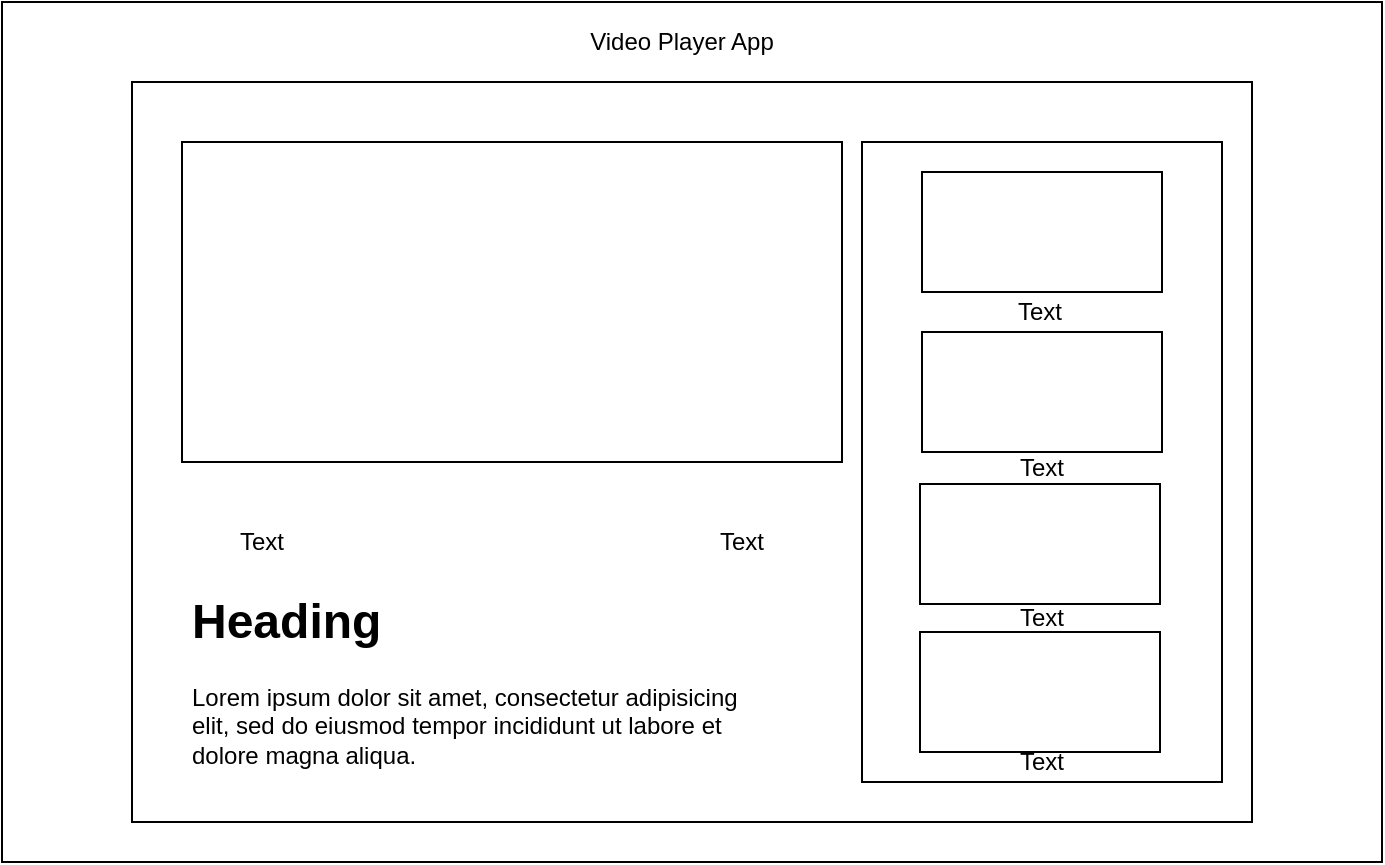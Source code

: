 <mxfile version="14.8.0" type="github">
  <diagram id="OwPYrj5kSUjGL6jPcf3g" name="Page-1">
    <mxGraphModel dx="868" dy="482" grid="1" gridSize="10" guides="1" tooltips="1" connect="1" arrows="1" fold="1" page="1" pageScale="1" pageWidth="850" pageHeight="1100" math="0" shadow="0">
      <root>
        <mxCell id="0" />
        <mxCell id="1" parent="0" />
        <mxCell id="QIfB0PR_CLWIe0XjQ6Tf-1" value="" style="rounded=0;whiteSpace=wrap;html=1;" vertex="1" parent="1">
          <mxGeometry x="120" y="60" width="690" height="430" as="geometry" />
        </mxCell>
        <mxCell id="QIfB0PR_CLWIe0XjQ6Tf-2" value="" style="rounded=0;whiteSpace=wrap;html=1;" vertex="1" parent="1">
          <mxGeometry x="185" y="100" width="560" height="370" as="geometry" />
        </mxCell>
        <mxCell id="QIfB0PR_CLWIe0XjQ6Tf-3" value="" style="rounded=0;whiteSpace=wrap;html=1;" vertex="1" parent="1">
          <mxGeometry x="210" y="130" width="330" height="160" as="geometry" />
        </mxCell>
        <mxCell id="QIfB0PR_CLWIe0XjQ6Tf-4" value="" style="rounded=0;whiteSpace=wrap;html=1;" vertex="1" parent="1">
          <mxGeometry x="550" y="130" width="180" height="320" as="geometry" />
        </mxCell>
        <mxCell id="QIfB0PR_CLWIe0XjQ6Tf-5" value="Text" style="text;html=1;strokeColor=none;fillColor=none;align=center;verticalAlign=middle;whiteSpace=wrap;rounded=0;" vertex="1" parent="1">
          <mxGeometry x="230" y="320" width="40" height="20" as="geometry" />
        </mxCell>
        <mxCell id="QIfB0PR_CLWIe0XjQ6Tf-6" value="Text" style="text;html=1;strokeColor=none;fillColor=none;align=center;verticalAlign=middle;whiteSpace=wrap;rounded=0;" vertex="1" parent="1">
          <mxGeometry x="470" y="320" width="40" height="20" as="geometry" />
        </mxCell>
        <mxCell id="QIfB0PR_CLWIe0XjQ6Tf-7" value="&lt;h1&gt;Heading&lt;/h1&gt;&lt;p&gt;Lorem ipsum dolor sit amet, consectetur adipisicing elit, sed do eiusmod tempor incididunt ut labore et dolore magna aliqua.&lt;/p&gt;" style="text;html=1;strokeColor=none;fillColor=none;spacing=5;spacingTop=-20;whiteSpace=wrap;overflow=hidden;rounded=0;" vertex="1" parent="1">
          <mxGeometry x="210" y="350" width="300" height="120" as="geometry" />
        </mxCell>
        <mxCell id="QIfB0PR_CLWIe0XjQ6Tf-8" value="Video Player App" style="text;html=1;strokeColor=none;fillColor=none;align=center;verticalAlign=middle;whiteSpace=wrap;rounded=0;" vertex="1" parent="1">
          <mxGeometry x="300" y="70" width="320" height="20" as="geometry" />
        </mxCell>
        <mxCell id="QIfB0PR_CLWIe0XjQ6Tf-9" value="" style="rounded=0;whiteSpace=wrap;html=1;" vertex="1" parent="1">
          <mxGeometry x="580" y="145" width="120" height="60" as="geometry" />
        </mxCell>
        <mxCell id="QIfB0PR_CLWIe0XjQ6Tf-10" value="" style="rounded=0;whiteSpace=wrap;html=1;" vertex="1" parent="1">
          <mxGeometry x="580" y="225" width="120" height="60" as="geometry" />
        </mxCell>
        <mxCell id="QIfB0PR_CLWIe0XjQ6Tf-11" value="" style="rounded=0;whiteSpace=wrap;html=1;" vertex="1" parent="1">
          <mxGeometry x="579" y="301" width="120" height="60" as="geometry" />
        </mxCell>
        <mxCell id="QIfB0PR_CLWIe0XjQ6Tf-12" value="" style="rounded=0;whiteSpace=wrap;html=1;" vertex="1" parent="1">
          <mxGeometry x="579" y="375" width="120" height="60" as="geometry" />
        </mxCell>
        <mxCell id="QIfB0PR_CLWIe0XjQ6Tf-13" value="Text" style="text;html=1;strokeColor=none;fillColor=none;align=center;verticalAlign=middle;whiteSpace=wrap;rounded=0;" vertex="1" parent="1">
          <mxGeometry x="619" y="205" width="40" height="20" as="geometry" />
        </mxCell>
        <mxCell id="QIfB0PR_CLWIe0XjQ6Tf-14" value="Text" style="text;html=1;strokeColor=none;fillColor=none;align=center;verticalAlign=middle;whiteSpace=wrap;rounded=0;" vertex="1" parent="1">
          <mxGeometry x="620" y="283" width="40" height="20" as="geometry" />
        </mxCell>
        <mxCell id="QIfB0PR_CLWIe0XjQ6Tf-15" value="Text" style="text;html=1;strokeColor=none;fillColor=none;align=center;verticalAlign=middle;whiteSpace=wrap;rounded=0;" vertex="1" parent="1">
          <mxGeometry x="620" y="358" width="40" height="20" as="geometry" />
        </mxCell>
        <mxCell id="QIfB0PR_CLWIe0XjQ6Tf-16" value="Text" style="text;html=1;strokeColor=none;fillColor=none;align=center;verticalAlign=middle;whiteSpace=wrap;rounded=0;" vertex="1" parent="1">
          <mxGeometry x="620" y="430" width="40" height="20" as="geometry" />
        </mxCell>
      </root>
    </mxGraphModel>
  </diagram>
</mxfile>
